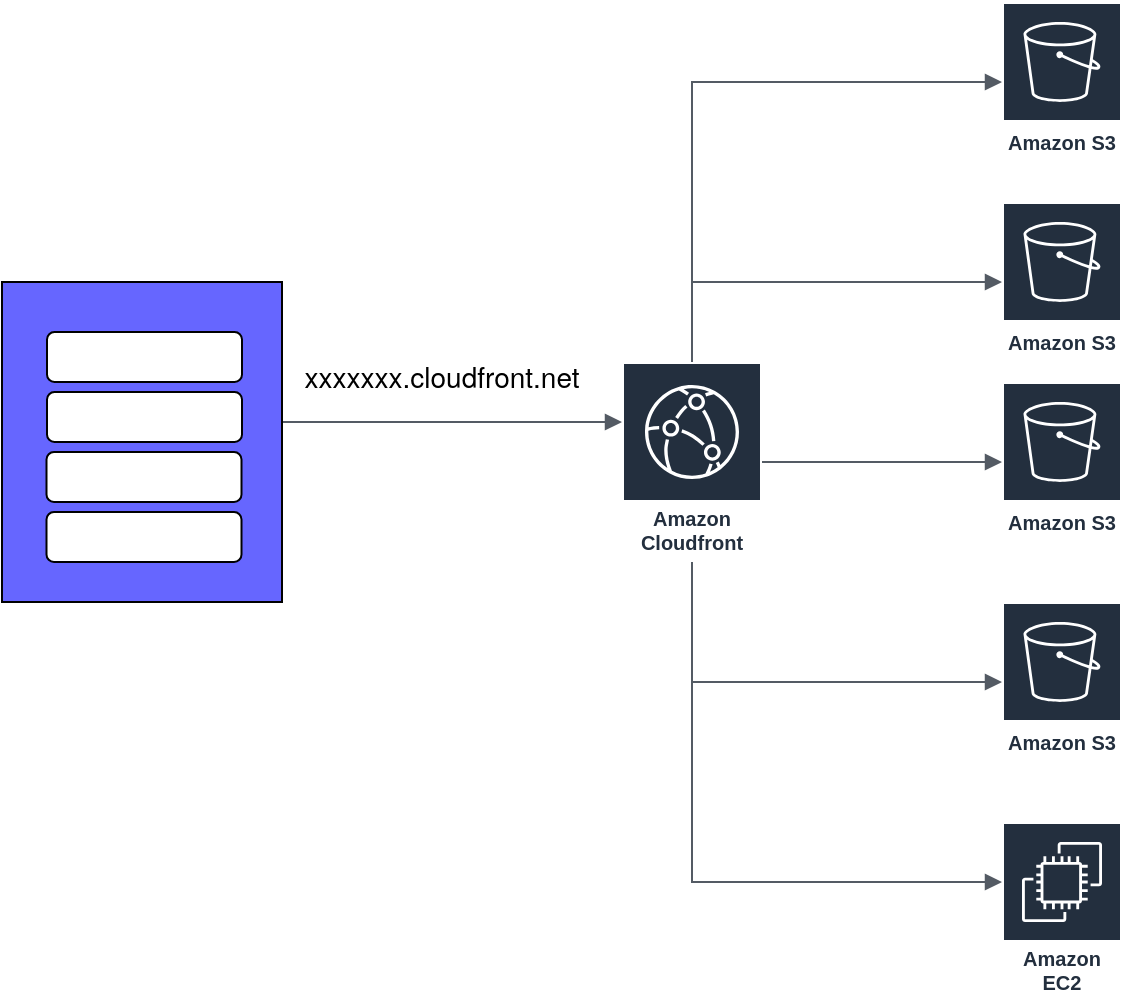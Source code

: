 <mxfile version="13.5.8" type="device" pages="2"><diagram id="QTsHL5VtM7R8k2VWWEoI" name="Page-1"><mxGraphModel dx="1426" dy="745" grid="1" gridSize="10" guides="1" tooltips="1" connect="1" arrows="1" fold="1" page="1" pageScale="1" pageWidth="1169" pageHeight="1654" math="0" shadow="0"><root><mxCell id="0"/><mxCell id="1" parent="0"/><mxCell id="mxvzTfikkOomNt68dDE6-2" value="Amazon Cloudfront" style="outlineConnect=0;fontColor=#232F3E;gradientColor=none;strokeColor=#ffffff;fillColor=#232F3E;dashed=0;verticalLabelPosition=middle;verticalAlign=bottom;align=center;html=1;whiteSpace=wrap;fontSize=10;fontStyle=1;spacing=3;shape=mxgraph.aws4.productIcon;prIcon=mxgraph.aws4.cloudfront;" vertex="1" parent="1"><mxGeometry x="490" y="330" width="70" height="100" as="geometry"/></mxCell><mxCell id="mxvzTfikkOomNt68dDE6-3" value="Amazon S3" style="outlineConnect=0;fontColor=#232F3E;gradientColor=none;strokeColor=#ffffff;fillColor=#232F3E;dashed=0;verticalLabelPosition=middle;verticalAlign=bottom;align=center;html=1;whiteSpace=wrap;fontSize=10;fontStyle=1;spacing=3;shape=mxgraph.aws4.productIcon;prIcon=mxgraph.aws4.s3;" vertex="1" parent="1"><mxGeometry x="680" y="150" width="60" height="80" as="geometry"/></mxCell><mxCell id="mxvzTfikkOomNt68dDE6-6" value="Amazon EC2" style="outlineConnect=0;fontColor=#232F3E;gradientColor=none;strokeColor=#ffffff;fillColor=#232F3E;dashed=0;verticalLabelPosition=middle;verticalAlign=bottom;align=center;html=1;whiteSpace=wrap;fontSize=10;fontStyle=1;spacing=3;shape=mxgraph.aws4.productIcon;prIcon=mxgraph.aws4.ec2;" vertex="1" parent="1"><mxGeometry x="680" y="560" width="60" height="90" as="geometry"/></mxCell><mxCell id="mxvzTfikkOomNt68dDE6-7" value="Amazon S3" style="outlineConnect=0;fontColor=#232F3E;gradientColor=none;strokeColor=#ffffff;fillColor=#232F3E;dashed=0;verticalLabelPosition=middle;verticalAlign=bottom;align=center;html=1;whiteSpace=wrap;fontSize=10;fontStyle=1;spacing=3;shape=mxgraph.aws4.productIcon;prIcon=mxgraph.aws4.s3;" vertex="1" parent="1"><mxGeometry x="680" y="250" width="60" height="80" as="geometry"/></mxCell><mxCell id="mxvzTfikkOomNt68dDE6-8" value="Amazon S3" style="outlineConnect=0;fontColor=#232F3E;gradientColor=none;strokeColor=#ffffff;fillColor=#232F3E;dashed=0;verticalLabelPosition=middle;verticalAlign=bottom;align=center;html=1;whiteSpace=wrap;fontSize=10;fontStyle=1;spacing=3;shape=mxgraph.aws4.productIcon;prIcon=mxgraph.aws4.s3;" vertex="1" parent="1"><mxGeometry x="680" y="340" width="60" height="80" as="geometry"/></mxCell><mxCell id="mxvzTfikkOomNt68dDE6-9" value="Amazon S3" style="outlineConnect=0;fontColor=#232F3E;gradientColor=none;strokeColor=#ffffff;fillColor=#232F3E;dashed=0;verticalLabelPosition=middle;verticalAlign=bottom;align=center;html=1;whiteSpace=wrap;fontSize=10;fontStyle=1;spacing=3;shape=mxgraph.aws4.productIcon;prIcon=mxgraph.aws4.s3;" vertex="1" parent="1"><mxGeometry x="680" y="450" width="60" height="80" as="geometry"/></mxCell><mxCell id="mxvzTfikkOomNt68dDE6-11" value="" style="edgeStyle=orthogonalEdgeStyle;html=1;endArrow=block;elbow=vertical;startArrow=none;endFill=1;strokeColor=#545B64;rounded=0;" edge="1" parent="1" source="mxvzTfikkOomNt68dDE6-2" target="mxvzTfikkOomNt68dDE6-3"><mxGeometry width="100" relative="1" as="geometry"><mxPoint x="850" y="400" as="sourcePoint"/><mxPoint x="950" y="400" as="targetPoint"/><Array as="points"><mxPoint x="525" y="190"/></Array></mxGeometry></mxCell><mxCell id="mxvzTfikkOomNt68dDE6-12" value="" style="edgeStyle=orthogonalEdgeStyle;html=1;endArrow=block;elbow=vertical;startArrow=none;endFill=1;strokeColor=#545B64;rounded=0;" edge="1" parent="1" source="mxvzTfikkOomNt68dDE6-2" target="mxvzTfikkOomNt68dDE6-7"><mxGeometry width="100" relative="1" as="geometry"><mxPoint x="850" y="400" as="sourcePoint"/><mxPoint x="950" y="400" as="targetPoint"/><Array as="points"><mxPoint x="525" y="290"/></Array></mxGeometry></mxCell><mxCell id="mxvzTfikkOomNt68dDE6-13" value="" style="edgeStyle=orthogonalEdgeStyle;html=1;endArrow=block;elbow=vertical;startArrow=none;endFill=1;strokeColor=#545B64;rounded=0;" edge="1" parent="1" source="mxvzTfikkOomNt68dDE6-2" target="mxvzTfikkOomNt68dDE6-8"><mxGeometry width="100" relative="1" as="geometry"><mxPoint x="600" y="300" as="sourcePoint"/><mxPoint x="950" y="400" as="targetPoint"/><Array as="points"><mxPoint x="655" y="380"/></Array></mxGeometry></mxCell><mxCell id="mxvzTfikkOomNt68dDE6-14" value="" style="edgeStyle=orthogonalEdgeStyle;html=1;endArrow=block;elbow=vertical;startArrow=none;endFill=1;strokeColor=#545B64;rounded=0;" edge="1" parent="1" source="mxvzTfikkOomNt68dDE6-2" target="mxvzTfikkOomNt68dDE6-9"><mxGeometry width="100" relative="1" as="geometry"><mxPoint x="850" y="400" as="sourcePoint"/><mxPoint x="950" y="400" as="targetPoint"/><Array as="points"><mxPoint x="525" y="490"/></Array></mxGeometry></mxCell><mxCell id="mxvzTfikkOomNt68dDE6-15" value="" style="edgeStyle=orthogonalEdgeStyle;html=1;endArrow=block;elbow=vertical;startArrow=none;endFill=1;strokeColor=#545B64;rounded=0;" edge="1" parent="1" source="mxvzTfikkOomNt68dDE6-2" target="mxvzTfikkOomNt68dDE6-6"><mxGeometry width="100" relative="1" as="geometry"><mxPoint x="850" y="400" as="sourcePoint"/><mxPoint x="950" y="400" as="targetPoint"/><Array as="points"><mxPoint x="525" y="590"/></Array></mxGeometry></mxCell><mxCell id="mxvzTfikkOomNt68dDE6-19" value="" style="edgeStyle=orthogonalEdgeStyle;html=1;endArrow=block;elbow=vertical;startArrow=none;endFill=1;strokeColor=#545B64;rounded=0;" edge="1" parent="1" source="mxvzTfikkOomNt68dDE6-20" target="mxvzTfikkOomNt68dDE6-2"><mxGeometry width="100" relative="1" as="geometry"><mxPoint x="350" y="360" as="sourcePoint"/><mxPoint x="450" y="400" as="targetPoint"/><Array as="points"><mxPoint x="440" y="360"/><mxPoint x="440" y="360"/></Array></mxGeometry></mxCell><mxCell id="mxvzTfikkOomNt68dDE6-20" value="" style="rounded=0;whiteSpace=wrap;html=1;fillColor=#6666FF;" vertex="1" parent="1"><mxGeometry x="180" y="290" width="140" height="160" as="geometry"/></mxCell><mxCell id="mxvzTfikkOomNt68dDE6-22" value="" style="rounded=1;whiteSpace=wrap;html=1;" vertex="1" parent="1"><mxGeometry x="202.5" y="345" width="97.5" height="25" as="geometry"/></mxCell><mxCell id="mxvzTfikkOomNt68dDE6-23" value="" style="rounded=1;whiteSpace=wrap;html=1;" vertex="1" parent="1"><mxGeometry x="202.5" y="315" width="97.5" height="25" as="geometry"/></mxCell><mxCell id="mxvzTfikkOomNt68dDE6-24" value="" style="rounded=1;whiteSpace=wrap;html=1;" vertex="1" parent="1"><mxGeometry x="202.25" y="375" width="97.5" height="25" as="geometry"/></mxCell><mxCell id="mxvzTfikkOomNt68dDE6-25" value="" style="rounded=1;whiteSpace=wrap;html=1;" vertex="1" parent="1"><mxGeometry x="202.25" y="405" width="97.5" height="25" as="geometry"/></mxCell><mxCell id="mxvzTfikkOomNt68dDE6-26" value="&lt;br class=&quot;Apple-interchange-newline&quot;&gt;&lt;span style=&quot;font-family: &amp;#34;helvetica neue&amp;#34; , &amp;#34;roboto&amp;#34; , &amp;#34;arial&amp;#34; , &amp;#34;droid sans&amp;#34; , sans-serif ; font-size: 14px ; background-color: rgb(255 , 255 , 255)&quot;&gt;xxxxxxx.cloudfront.net&lt;/span&gt;" style="text;html=1;strokeColor=none;fillColor=none;align=center;verticalAlign=middle;whiteSpace=wrap;rounded=0;" vertex="1" parent="1"><mxGeometry x="380" y="320" width="40" height="20" as="geometry"/></mxCell></root></mxGraphModel></diagram><diagram id="324G5QCaxusYnwjLmUDe" name="Page-2"><mxGraphModel dx="1186" dy="565" grid="1" gridSize="10" guides="1" tooltips="1" connect="1" arrows="1" fold="1" page="1" pageScale="1" pageWidth="1169" pageHeight="1654" math="0" shadow="0"><root><mxCell id="9wsZtNEm_Y6X85qsh9NX-0"/><mxCell id="9wsZtNEm_Y6X85qsh9NX-1" parent="9wsZtNEm_Y6X85qsh9NX-0"/><mxCell id="9wsZtNEm_Y6X85qsh9NX-2" value="" style="rounded=0;whiteSpace=wrap;html=1;" vertex="1" parent="9wsZtNEm_Y6X85qsh9NX-1"><mxGeometry x="350" y="150" width="730" height="550" as="geometry"/></mxCell><mxCell id="WrOPgbEC-hDU12lqw9dn-0" value="Amazon EC2" style="outlineConnect=0;fontColor=#232F3E;gradientColor=none;strokeColor=#ffffff;fillColor=#232F3E;dashed=0;verticalLabelPosition=middle;verticalAlign=bottom;align=center;html=1;whiteSpace=wrap;fontSize=10;fontStyle=1;spacing=3;shape=mxgraph.aws4.productIcon;prIcon=mxgraph.aws4.ec2;" vertex="1" parent="9wsZtNEm_Y6X85qsh9NX-1"><mxGeometry x="940" y="380" width="70" height="90" as="geometry"/></mxCell><mxCell id="WrOPgbEC-hDU12lqw9dn-1" value="&lt;font style=&quot;font-size: 9px&quot;&gt;Amazon Cloudfront&lt;/font&gt;" style="outlineConnect=0;fontColor=#232F3E;gradientColor=none;strokeColor=#ffffff;fillColor=#232F3E;dashed=0;verticalLabelPosition=middle;verticalAlign=bottom;align=center;html=1;whiteSpace=wrap;fontSize=10;fontStyle=1;spacing=3;shape=mxgraph.aws4.productIcon;prIcon=mxgraph.aws4.cloudfront;" vertex="1" parent="9wsZtNEm_Y6X85qsh9NX-1"><mxGeometry x="730" y="350" width="70" height="100" as="geometry"/></mxCell><mxCell id="WrOPgbEC-hDU12lqw9dn-2" value="Amazon S3" style="outlineConnect=0;fontColor=#232F3E;gradientColor=none;strokeColor=#ffffff;fillColor=#232F3E;dashed=0;verticalLabelPosition=middle;verticalAlign=bottom;align=center;html=1;whiteSpace=wrap;fontSize=10;fontStyle=1;spacing=3;shape=mxgraph.aws4.productIcon;prIcon=mxgraph.aws4.s3;" vertex="1" parent="9wsZtNEm_Y6X85qsh9NX-1"><mxGeometry x="940" y="270" width="70" height="90" as="geometry"/></mxCell><mxCell id="WrOPgbEC-hDU12lqw9dn-3" value="Amazon S3" style="outlineConnect=0;fontColor=#232F3E;gradientColor=none;strokeColor=#ffffff;fillColor=#232F3E;dashed=0;verticalLabelPosition=middle;verticalAlign=bottom;align=center;html=1;whiteSpace=wrap;fontSize=10;fontStyle=1;spacing=3;shape=mxgraph.aws4.productIcon;prIcon=mxgraph.aws4.s3;" vertex="1" parent="9wsZtNEm_Y6X85qsh9NX-1"><mxGeometry x="940" y="490" width="70" height="90" as="geometry"/></mxCell><mxCell id="WrOPgbEC-hDU12lqw9dn-4" value="Amazon S3" style="outlineConnect=0;fontColor=#232F3E;gradientColor=none;strokeColor=#ffffff;fillColor=#232F3E;dashed=0;verticalLabelPosition=middle;verticalAlign=bottom;align=center;html=1;whiteSpace=wrap;fontSize=10;fontStyle=1;spacing=3;shape=mxgraph.aws4.productIcon;prIcon=mxgraph.aws4.s3;" vertex="1" parent="9wsZtNEm_Y6X85qsh9NX-1"><mxGeometry x="940" y="600" width="70" height="90" as="geometry"/></mxCell><mxCell id="WrOPgbEC-hDU12lqw9dn-5" value="Amazon S3" style="outlineConnect=0;fontColor=#232F3E;gradientColor=none;strokeColor=#ffffff;fillColor=#232F3E;dashed=0;verticalLabelPosition=middle;verticalAlign=bottom;align=center;html=1;whiteSpace=wrap;fontSize=10;fontStyle=1;spacing=3;shape=mxgraph.aws4.productIcon;prIcon=mxgraph.aws4.s3;" vertex="1" parent="9wsZtNEm_Y6X85qsh9NX-1"><mxGeometry x="940" y="170" width="70" height="90" as="geometry"/></mxCell><mxCell id="WrOPgbEC-hDU12lqw9dn-6" value="" style="edgeStyle=orthogonalEdgeStyle;html=1;endArrow=block;elbow=vertical;startArrow=none;endFill=1;strokeColor=#545B64;rounded=0;" edge="1" parent="9wsZtNEm_Y6X85qsh9NX-1" source="WrOPgbEC-hDU12lqw9dn-1" target="WrOPgbEC-hDU12lqw9dn-2"><mxGeometry width="100" relative="1" as="geometry"><mxPoint x="800" y="380" as="sourcePoint"/><mxPoint x="900" y="380" as="targetPoint"/><Array as="points"><mxPoint x="840" y="380"/><mxPoint x="840" y="315"/></Array></mxGeometry></mxCell><mxCell id="WrOPgbEC-hDU12lqw9dn-7" value="" style="edgeStyle=orthogonalEdgeStyle;html=1;endArrow=block;elbow=vertical;startArrow=none;endFill=1;strokeColor=#545B64;rounded=0;" edge="1" parent="9wsZtNEm_Y6X85qsh9NX-1" source="WrOPgbEC-hDU12lqw9dn-1" target="WrOPgbEC-hDU12lqw9dn-0"><mxGeometry width="100" relative="1" as="geometry"><mxPoint x="810" y="390" as="sourcePoint"/><mxPoint x="950" y="325" as="targetPoint"/><Array as="points"><mxPoint x="840" y="380"/><mxPoint x="840" y="425"/></Array></mxGeometry></mxCell><mxCell id="WrOPgbEC-hDU12lqw9dn-8" value="" style="edgeStyle=orthogonalEdgeStyle;html=1;endArrow=block;elbow=vertical;startArrow=none;endFill=1;strokeColor=#545B64;rounded=0;" edge="1" parent="9wsZtNEm_Y6X85qsh9NX-1" source="WrOPgbEC-hDU12lqw9dn-1" target="WrOPgbEC-hDU12lqw9dn-3"><mxGeometry width="100" relative="1" as="geometry"><mxPoint x="620" y="510" as="sourcePoint"/><mxPoint x="720" y="510" as="targetPoint"/><Array as="points"><mxPoint x="840" y="380"/><mxPoint x="840" y="535"/></Array></mxGeometry></mxCell><mxCell id="WrOPgbEC-hDU12lqw9dn-9" value="" style="edgeStyle=orthogonalEdgeStyle;html=1;endArrow=block;elbow=vertical;startArrow=none;endFill=1;strokeColor=#545B64;rounded=0;" edge="1" parent="9wsZtNEm_Y6X85qsh9NX-1" source="WrOPgbEC-hDU12lqw9dn-1" target="WrOPgbEC-hDU12lqw9dn-4"><mxGeometry width="100" relative="1" as="geometry"><mxPoint x="620" y="510" as="sourcePoint"/><mxPoint x="720" y="510" as="targetPoint"/><Array as="points"><mxPoint x="840" y="380"/><mxPoint x="840" y="640"/></Array></mxGeometry></mxCell><mxCell id="WrOPgbEC-hDU12lqw9dn-10" value="" style="edgeStyle=orthogonalEdgeStyle;html=1;endArrow=block;elbow=vertical;startArrow=none;endFill=1;strokeColor=#545B64;rounded=0;" edge="1" parent="9wsZtNEm_Y6X85qsh9NX-1" target="WrOPgbEC-hDU12lqw9dn-5"><mxGeometry width="100" relative="1" as="geometry"><mxPoint x="800" y="380" as="sourcePoint"/><mxPoint x="720" y="420" as="targetPoint"/><Array as="points"><mxPoint x="840" y="380"/><mxPoint x="840" y="230"/></Array></mxGeometry></mxCell><mxCell id="WrOPgbEC-hDU12lqw9dn-11" value="Actor" style="shape=umlActor;verticalLabelPosition=bottom;verticalAlign=top;html=1;outlineConnect=0;fillColor=#6666FF;" vertex="1" parent="9wsZtNEm_Y6X85qsh9NX-1"><mxGeometry x="480" y="360" width="30" height="60" as="geometry"/></mxCell><mxCell id="WrOPgbEC-hDU12lqw9dn-12" value="" style="whiteSpace=wrap;html=1;aspect=fixed;fillColor=#6666FF;" vertex="1" parent="9wsZtNEm_Y6X85qsh9NX-1"><mxGeometry x="360" y="340" width="110" height="110" as="geometry"/></mxCell><mxCell id="WrOPgbEC-hDU12lqw9dn-13" value="" style="rounded=1;whiteSpace=wrap;html=1;" vertex="1" parent="9wsZtNEm_Y6X85qsh9NX-1"><mxGeometry x="370" y="345" width="90" height="20" as="geometry"/></mxCell><mxCell id="WrOPgbEC-hDU12lqw9dn-14" value="" style="rounded=1;whiteSpace=wrap;html=1;" vertex="1" parent="9wsZtNEm_Y6X85qsh9NX-1"><mxGeometry x="370" y="380" width="90" height="20" as="geometry"/></mxCell><mxCell id="WrOPgbEC-hDU12lqw9dn-15" value="" style="rounded=1;whiteSpace=wrap;html=1;" vertex="1" parent="9wsZtNEm_Y6X85qsh9NX-1"><mxGeometry x="370" y="415" width="90" height="20" as="geometry"/></mxCell><mxCell id="WrOPgbEC-hDU12lqw9dn-16" value="UI (Micro Frontends)" style="text;html=1;strokeColor=none;fillColor=none;align=center;verticalAlign=middle;whiteSpace=wrap;rounded=0;" vertex="1" parent="9wsZtNEm_Y6X85qsh9NX-1"><mxGeometry x="340" y="460" width="140" height="20" as="geometry"/></mxCell><mxCell id="WrOPgbEC-hDU12lqw9dn-17" value="" style="edgeStyle=orthogonalEdgeStyle;html=1;endArrow=block;elbow=vertical;startArrow=none;endFill=1;strokeColor=#545B64;rounded=0;exitX=0.5;exitY=0.5;exitDx=0;exitDy=0;exitPerimeter=0;" edge="1" parent="9wsZtNEm_Y6X85qsh9NX-1" source="WrOPgbEC-hDU12lqw9dn-11" target="WrOPgbEC-hDU12lqw9dn-1"><mxGeometry width="100" relative="1" as="geometry"><mxPoint x="620" y="430" as="sourcePoint"/><mxPoint x="720" y="430" as="targetPoint"/><Array as="points"><mxPoint x="660" y="390"/><mxPoint x="660" y="390"/></Array></mxGeometry></mxCell><mxCell id="WrOPgbEC-hDU12lqw9dn-18" value="&lt;span style=&quot;font-family: &amp;#34;helvetica neue&amp;#34; , &amp;#34;roboto&amp;#34; , &amp;#34;arial&amp;#34; , &amp;#34;droid sans&amp;#34; , sans-serif ; font-size: 14px ; background-color: rgb(255 , 255 , 255)&quot;&gt;xxxxxxx.cloudfront.net&lt;/span&gt;." style="text;html=1;strokeColor=none;fillColor=none;align=center;verticalAlign=middle;whiteSpace=wrap;rounded=0;" vertex="1" parent="9wsZtNEm_Y6X85qsh9NX-1"><mxGeometry x="590" y="360" width="40" height="20" as="geometry"/></mxCell></root></mxGraphModel></diagram></mxfile>